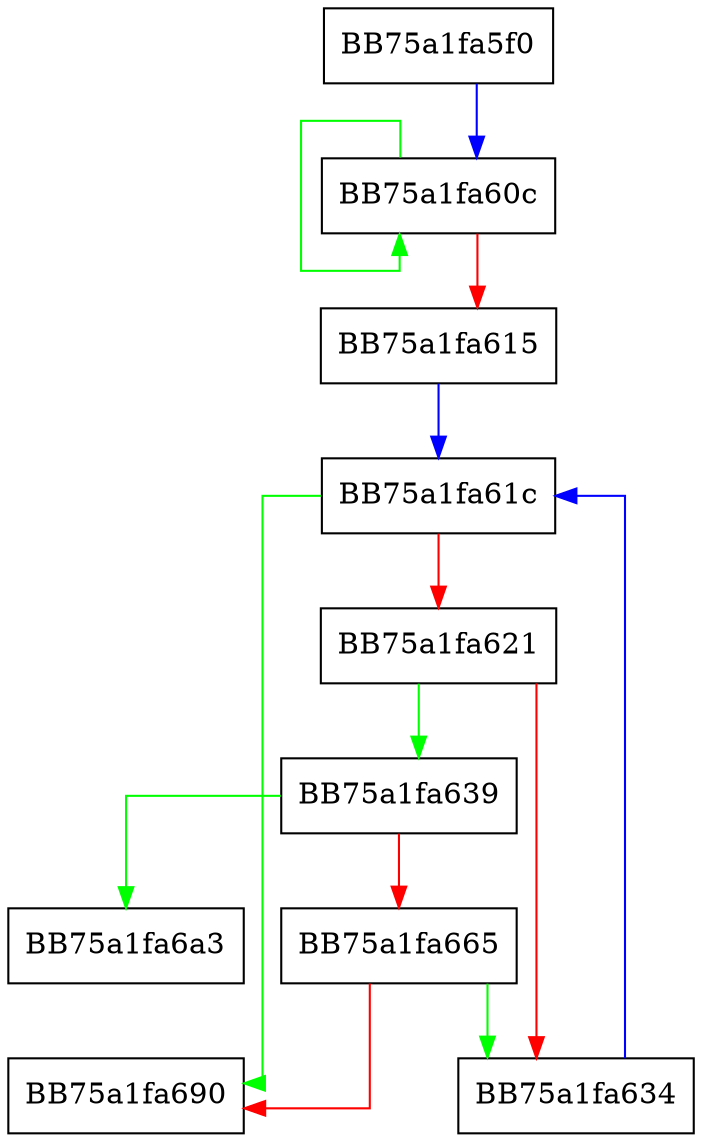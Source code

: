 digraph GetAttributesMatching {
  node [shape="box"];
  graph [splines=ortho];
  BB75a1fa5f0 -> BB75a1fa60c [color="blue"];
  BB75a1fa60c -> BB75a1fa60c [color="green"];
  BB75a1fa60c -> BB75a1fa615 [color="red"];
  BB75a1fa615 -> BB75a1fa61c [color="blue"];
  BB75a1fa61c -> BB75a1fa690 [color="green"];
  BB75a1fa61c -> BB75a1fa621 [color="red"];
  BB75a1fa621 -> BB75a1fa639 [color="green"];
  BB75a1fa621 -> BB75a1fa634 [color="red"];
  BB75a1fa634 -> BB75a1fa61c [color="blue"];
  BB75a1fa639 -> BB75a1fa6a3 [color="green"];
  BB75a1fa639 -> BB75a1fa665 [color="red"];
  BB75a1fa665 -> BB75a1fa634 [color="green"];
  BB75a1fa665 -> BB75a1fa690 [color="red"];
}